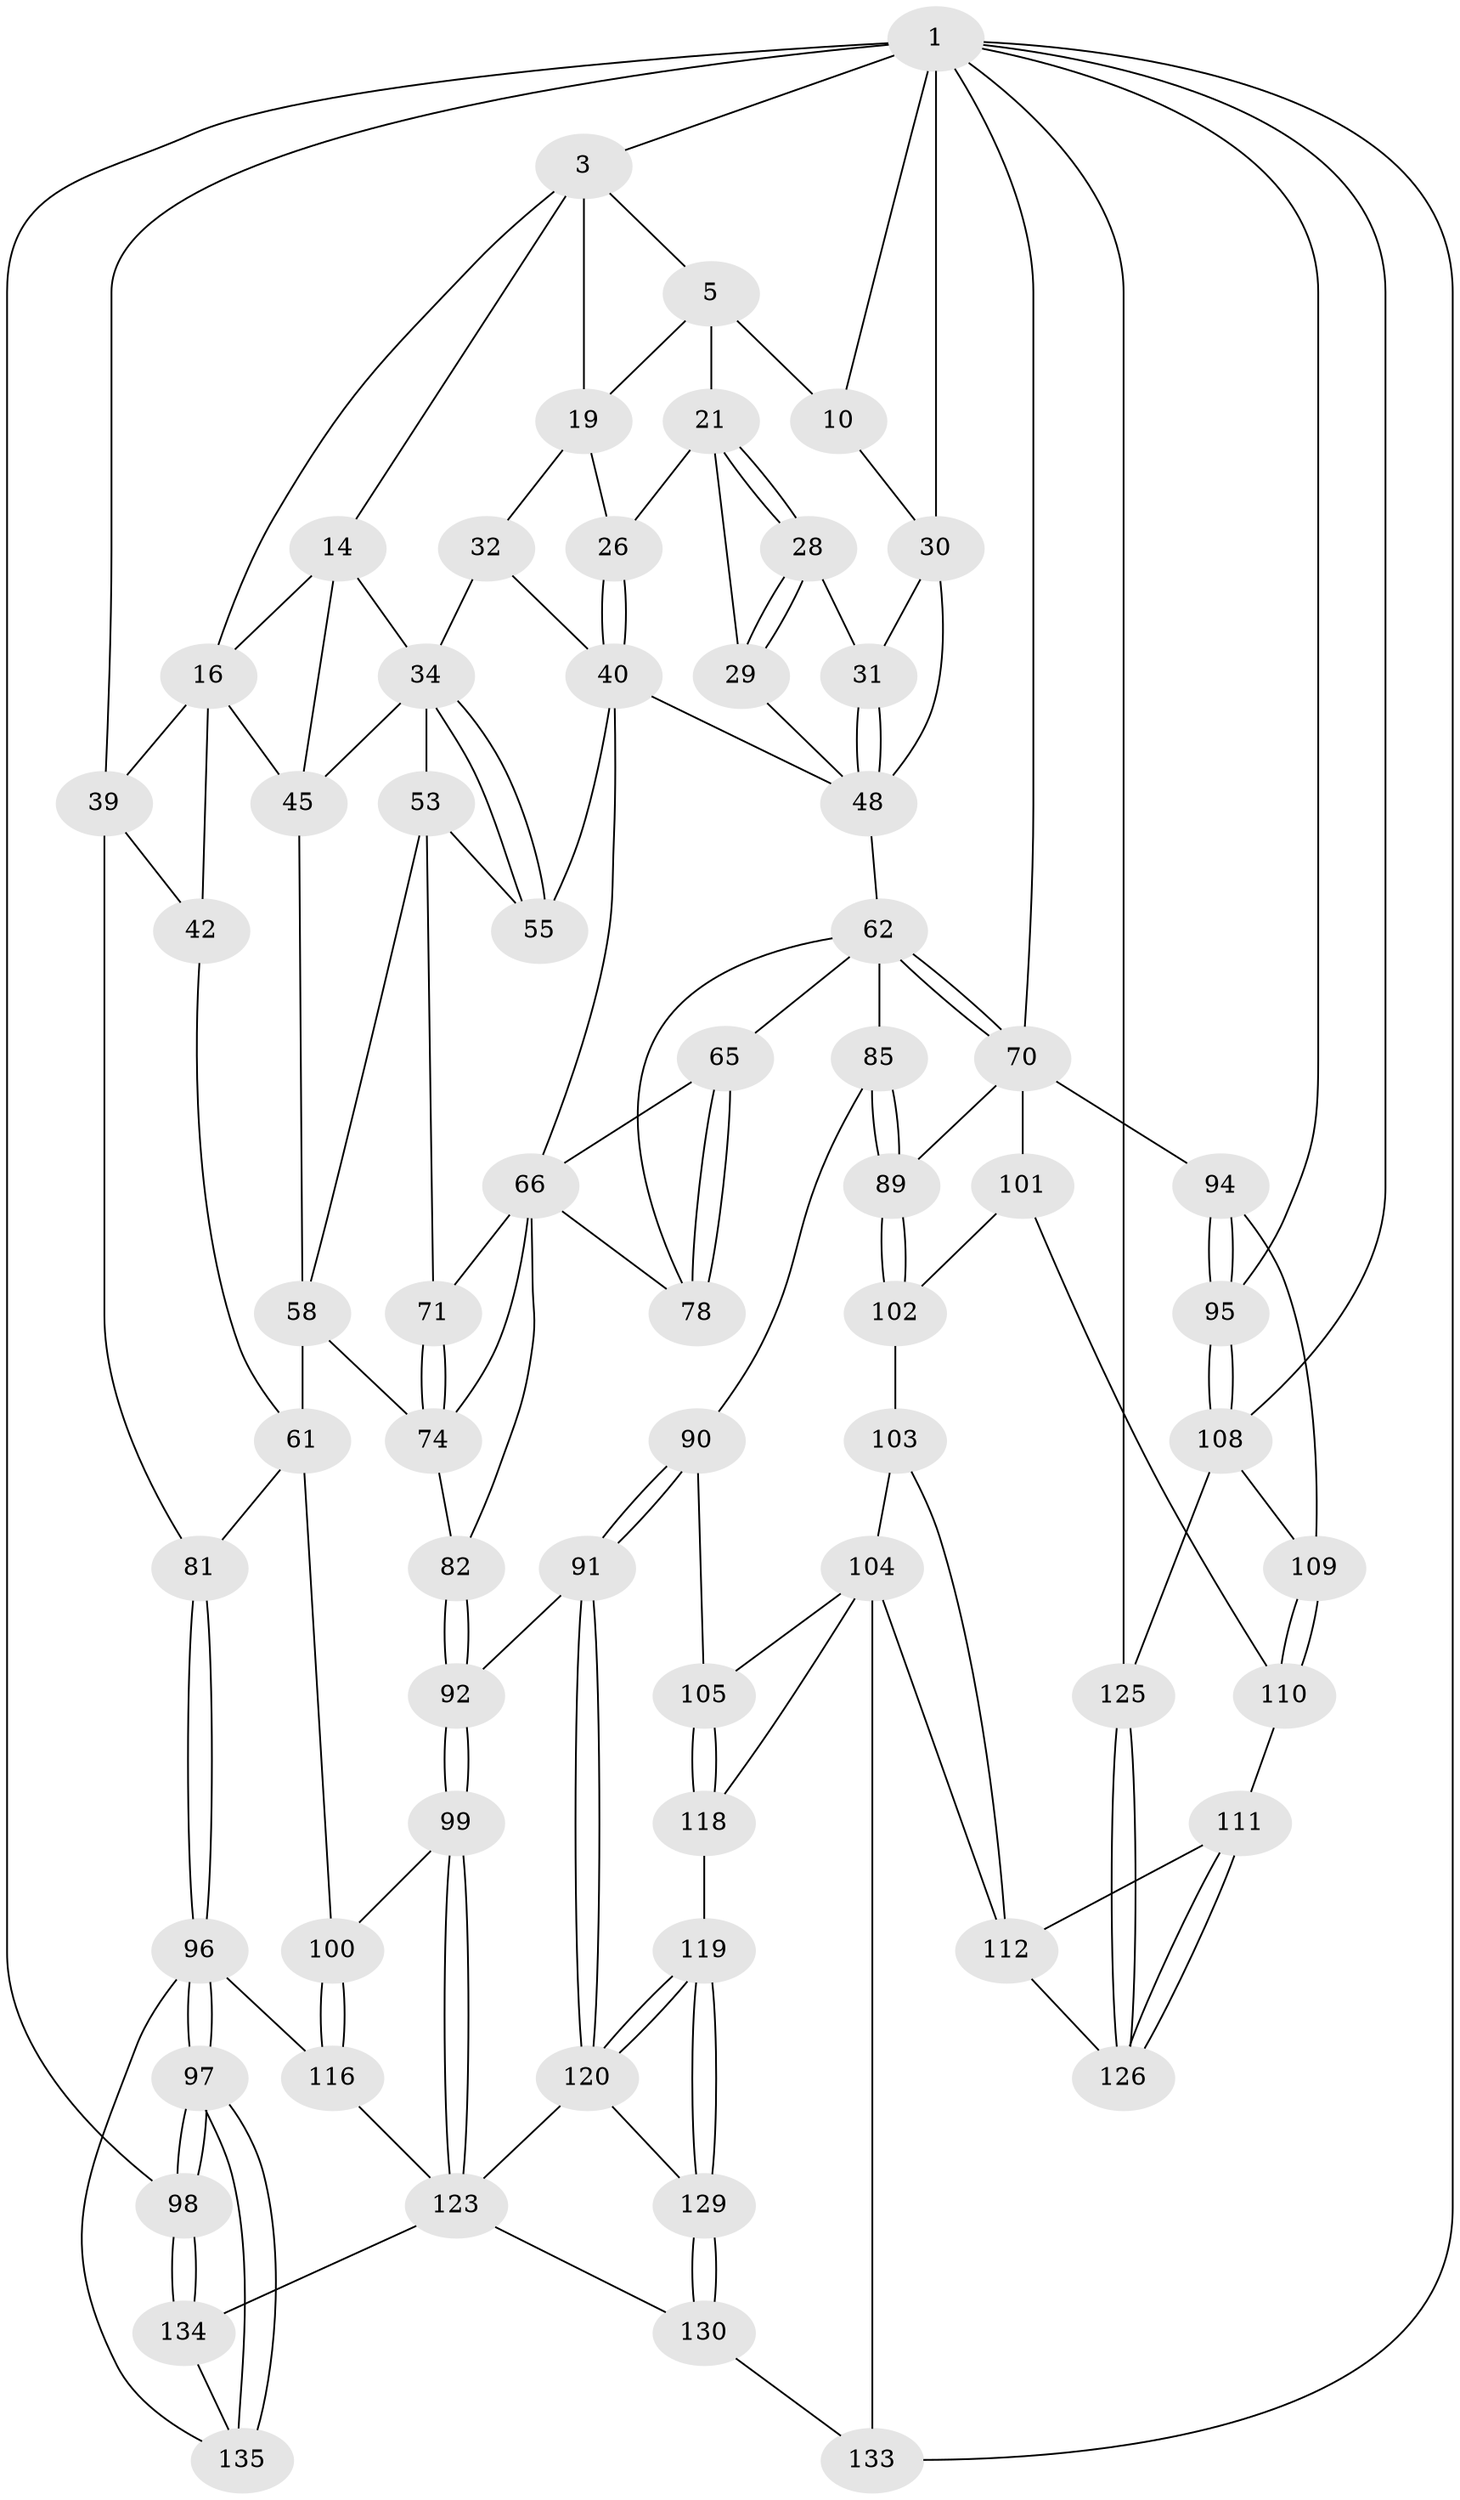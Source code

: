 // original degree distribution, {3: 0.014814814814814815, 6: 0.2, 4: 0.2222222222222222, 5: 0.562962962962963}
// Generated by graph-tools (version 1.1) at 2025/28/03/15/25 16:28:02]
// undirected, 67 vertices, 152 edges
graph export_dot {
graph [start="1"]
  node [color=gray90,style=filled];
  1 [pos="+0.7922113696018568+0",super="+8+2+68"];
  3 [pos="+0.2734711889856624+0",super="+4"];
  5 [pos="+0.4682077500448915+0",super="+18+6"];
  10 [pos="+0.7501701853142839+0.03084371003353676",super="+11"];
  14 [pos="+0.19909957094925967+0.20110844856814253",super="+37+15"];
  16 [pos="+0.13717193708538367+0.1765897541815105",super="+17+41"];
  19 [pos="+0.3200625912739944+0.16531081544245427",super="+20+24"];
  21 [pos="+0.65709630429473+0.171253907114558",super="+22"];
  26 [pos="+0.4720189719806758+0.29060255732981793"];
  28 [pos="+0.6360511633588766+0.25787710271638625"];
  29 [pos="+0.6316906896416873+0.25985163838968334"];
  30 [pos="+0.7530920442758979+0.19964001804926493",super="+38"];
  31 [pos="+0.64878061433192+0.2629876877508101"];
  32 [pos="+0.31924391526137597+0.22979618559408999",super="+33"];
  34 [pos="+0.31826368201354766+0.30960910611797066",super="+35"];
  39 [pos="+0+0.1093840994250986",super="+43"];
  40 [pos="+0.471517577344379+0.31348437003617335",super="+51"];
  42 [pos="+0+0.35980552000382143",super="+59"];
  45 [pos="+0.1517519057872139+0.3319217257552185",super="+46"];
  48 [pos="+0.7821261398218196+0.35414454940738455",super="+49"];
  53 [pos="+0.27220562722417335+0.43654142304054266",super="+56+54"];
  55 [pos="+0.3272615090634902+0.41480847650948743"];
  58 [pos="+0.19132784094791921+0.47127983967083037",super="+60"];
  61 [pos="+0.16330145606702517+0.48671631930239806",super="+80"];
  62 [pos="+0.7220369210043386+0.4502193992846531",super="+63"];
  65 [pos="+0.5280051995178431+0.45630916724497395"];
  66 [pos="+0.49415235248927997+0.4201396155993454",super="+67+73"];
  70 [pos="+0.7597375956005654+0.5053279766626738",super="+87"];
  71 [pos="+0.4227682484412933+0.43050030902949915",super="+72"];
  74 [pos="+0.39952285876509663+0.49148508641245475",super="+75"];
  78 [pos="+0.5153631576267572+0.5689422316044287"];
  81 [pos="+0+0.5741938638315921"];
  82 [pos="+0.38803754217314973+0.6405670837300783"];
  85 [pos="+0.615116620146547+0.6595908780399704",super="+86"];
  89 [pos="+0.6235794626270581+0.6638174652389295"];
  90 [pos="+0.48995967453752715+0.7506607209132926"];
  91 [pos="+0.44757838699104274+0.7532586180727091"];
  92 [pos="+0.39786434287480027+0.6959529683406378"];
  94 [pos="+1+0.6778811848182423"];
  95 [pos="+1+0.6563899199972303"];
  96 [pos="+0+0.843058939420921",super="+117"];
  97 [pos="+0+1"];
  98 [pos="+0+1"];
  99 [pos="+0.21784801262619835+0.7719889351646864"];
  100 [pos="+0.1699545624774604+0.7672512782044529"];
  101 [pos="+0.7671158419834605+0.7135468339649479",super="+106"];
  102 [pos="+0.6657505713746449+0.7432030814408336"];
  103 [pos="+0.6425327858864563+0.7814616827397318"];
  104 [pos="+0.5996804087306501+0.7979263886018212",super="+115"];
  105 [pos="+0.5483745365476859+0.7963018969369338"];
  108 [pos="+1+1",super="+124"];
  109 [pos="+0.8814346277945253+0.8031095489577516"];
  110 [pos="+0.7798883337095465+0.7815034353331867"];
  111 [pos="+0.7597247065600446+0.8141276460961637"];
  112 [pos="+0.6914857160553141+0.8426818926542723",super="+127+113"];
  116 [pos="+0.15217725076621233+0.8142120819091061"];
  118 [pos="+0.5595981577413468+0.9051855822703601"];
  119 [pos="+0.4559539803344293+0.889206705929945"];
  120 [pos="+0.4249561591001361+0.8132759639567355",super="+122"];
  123 [pos="+0.33077254957288643+0.8572505715958786",super="+128"];
  125 [pos="+0.7946579429181825+1"];
  126 [pos="+0.7591803423443473+0.9506707778356831"];
  129 [pos="+0.41893922136135076+1"];
  130 [pos="+0.3955020262883293+1"];
  133 [pos="+0.5975306301366146+1"];
  134 [pos="+0.05102918371279423+1"];
  135 [pos="+0.10142487862521962+0.8709175422720726"];
  1 -- 10;
  1 -- 98 [weight=2];
  1 -- 3;
  1 -- 39;
  1 -- 30;
  1 -- 133;
  1 -- 70;
  1 -- 108;
  1 -- 125;
  1 -- 95;
  3 -- 16;
  3 -- 19;
  3 -- 5;
  3 -- 14;
  5 -- 19 [weight=2];
  5 -- 10 [weight=2];
  5 -- 21 [weight=2];
  10 -- 30;
  14 -- 45;
  14 -- 16;
  14 -- 34;
  16 -- 39;
  16 -- 42 [weight=2];
  16 -- 45;
  19 -- 32 [weight=2];
  19 -- 26;
  21 -- 28;
  21 -- 28;
  21 -- 29;
  21 -- 26;
  26 -- 40;
  26 -- 40;
  28 -- 29;
  28 -- 29;
  28 -- 31;
  29 -- 48;
  30 -- 31;
  30 -- 48;
  31 -- 48;
  31 -- 48;
  32 -- 40;
  32 -- 34;
  34 -- 55;
  34 -- 55;
  34 -- 53 [weight=2];
  34 -- 45;
  39 -- 81;
  39 -- 42;
  40 -- 48;
  40 -- 66;
  40 -- 55;
  42 -- 61;
  45 -- 58;
  48 -- 62;
  53 -- 55;
  53 -- 58;
  53 -- 71;
  58 -- 61 [weight=2];
  58 -- 74;
  61 -- 81;
  61 -- 100;
  62 -- 70;
  62 -- 70;
  62 -- 65;
  62 -- 85 [weight=2];
  62 -- 78;
  65 -- 66;
  65 -- 78;
  65 -- 78;
  66 -- 71;
  66 -- 82;
  66 -- 74;
  66 -- 78;
  70 -- 89;
  70 -- 101 [weight=2];
  70 -- 94;
  71 -- 74 [weight=2];
  71 -- 74;
  74 -- 82;
  81 -- 96;
  81 -- 96;
  82 -- 92;
  82 -- 92;
  85 -- 89;
  85 -- 89;
  85 -- 90;
  89 -- 102;
  89 -- 102;
  90 -- 91;
  90 -- 91;
  90 -- 105;
  91 -- 92;
  91 -- 120;
  91 -- 120;
  92 -- 99;
  92 -- 99;
  94 -- 95;
  94 -- 95;
  94 -- 109;
  95 -- 108;
  95 -- 108;
  96 -- 97;
  96 -- 97;
  96 -- 116;
  96 -- 135;
  97 -- 98;
  97 -- 98;
  97 -- 135;
  97 -- 135;
  98 -- 134;
  98 -- 134;
  99 -- 100;
  99 -- 123;
  99 -- 123;
  100 -- 116;
  100 -- 116;
  101 -- 110;
  101 -- 102;
  102 -- 103;
  103 -- 104;
  103 -- 112;
  104 -- 105;
  104 -- 133;
  104 -- 118;
  104 -- 112;
  105 -- 118;
  105 -- 118;
  108 -- 125;
  108 -- 109;
  109 -- 110;
  109 -- 110;
  110 -- 111;
  111 -- 112;
  111 -- 126;
  111 -- 126;
  112 -- 126;
  116 -- 123;
  118 -- 119;
  119 -- 120;
  119 -- 120;
  119 -- 129;
  119 -- 129;
  120 -- 129;
  120 -- 123;
  123 -- 130;
  123 -- 134;
  125 -- 126;
  125 -- 126;
  129 -- 130;
  129 -- 130;
  130 -- 133;
  134 -- 135;
}
